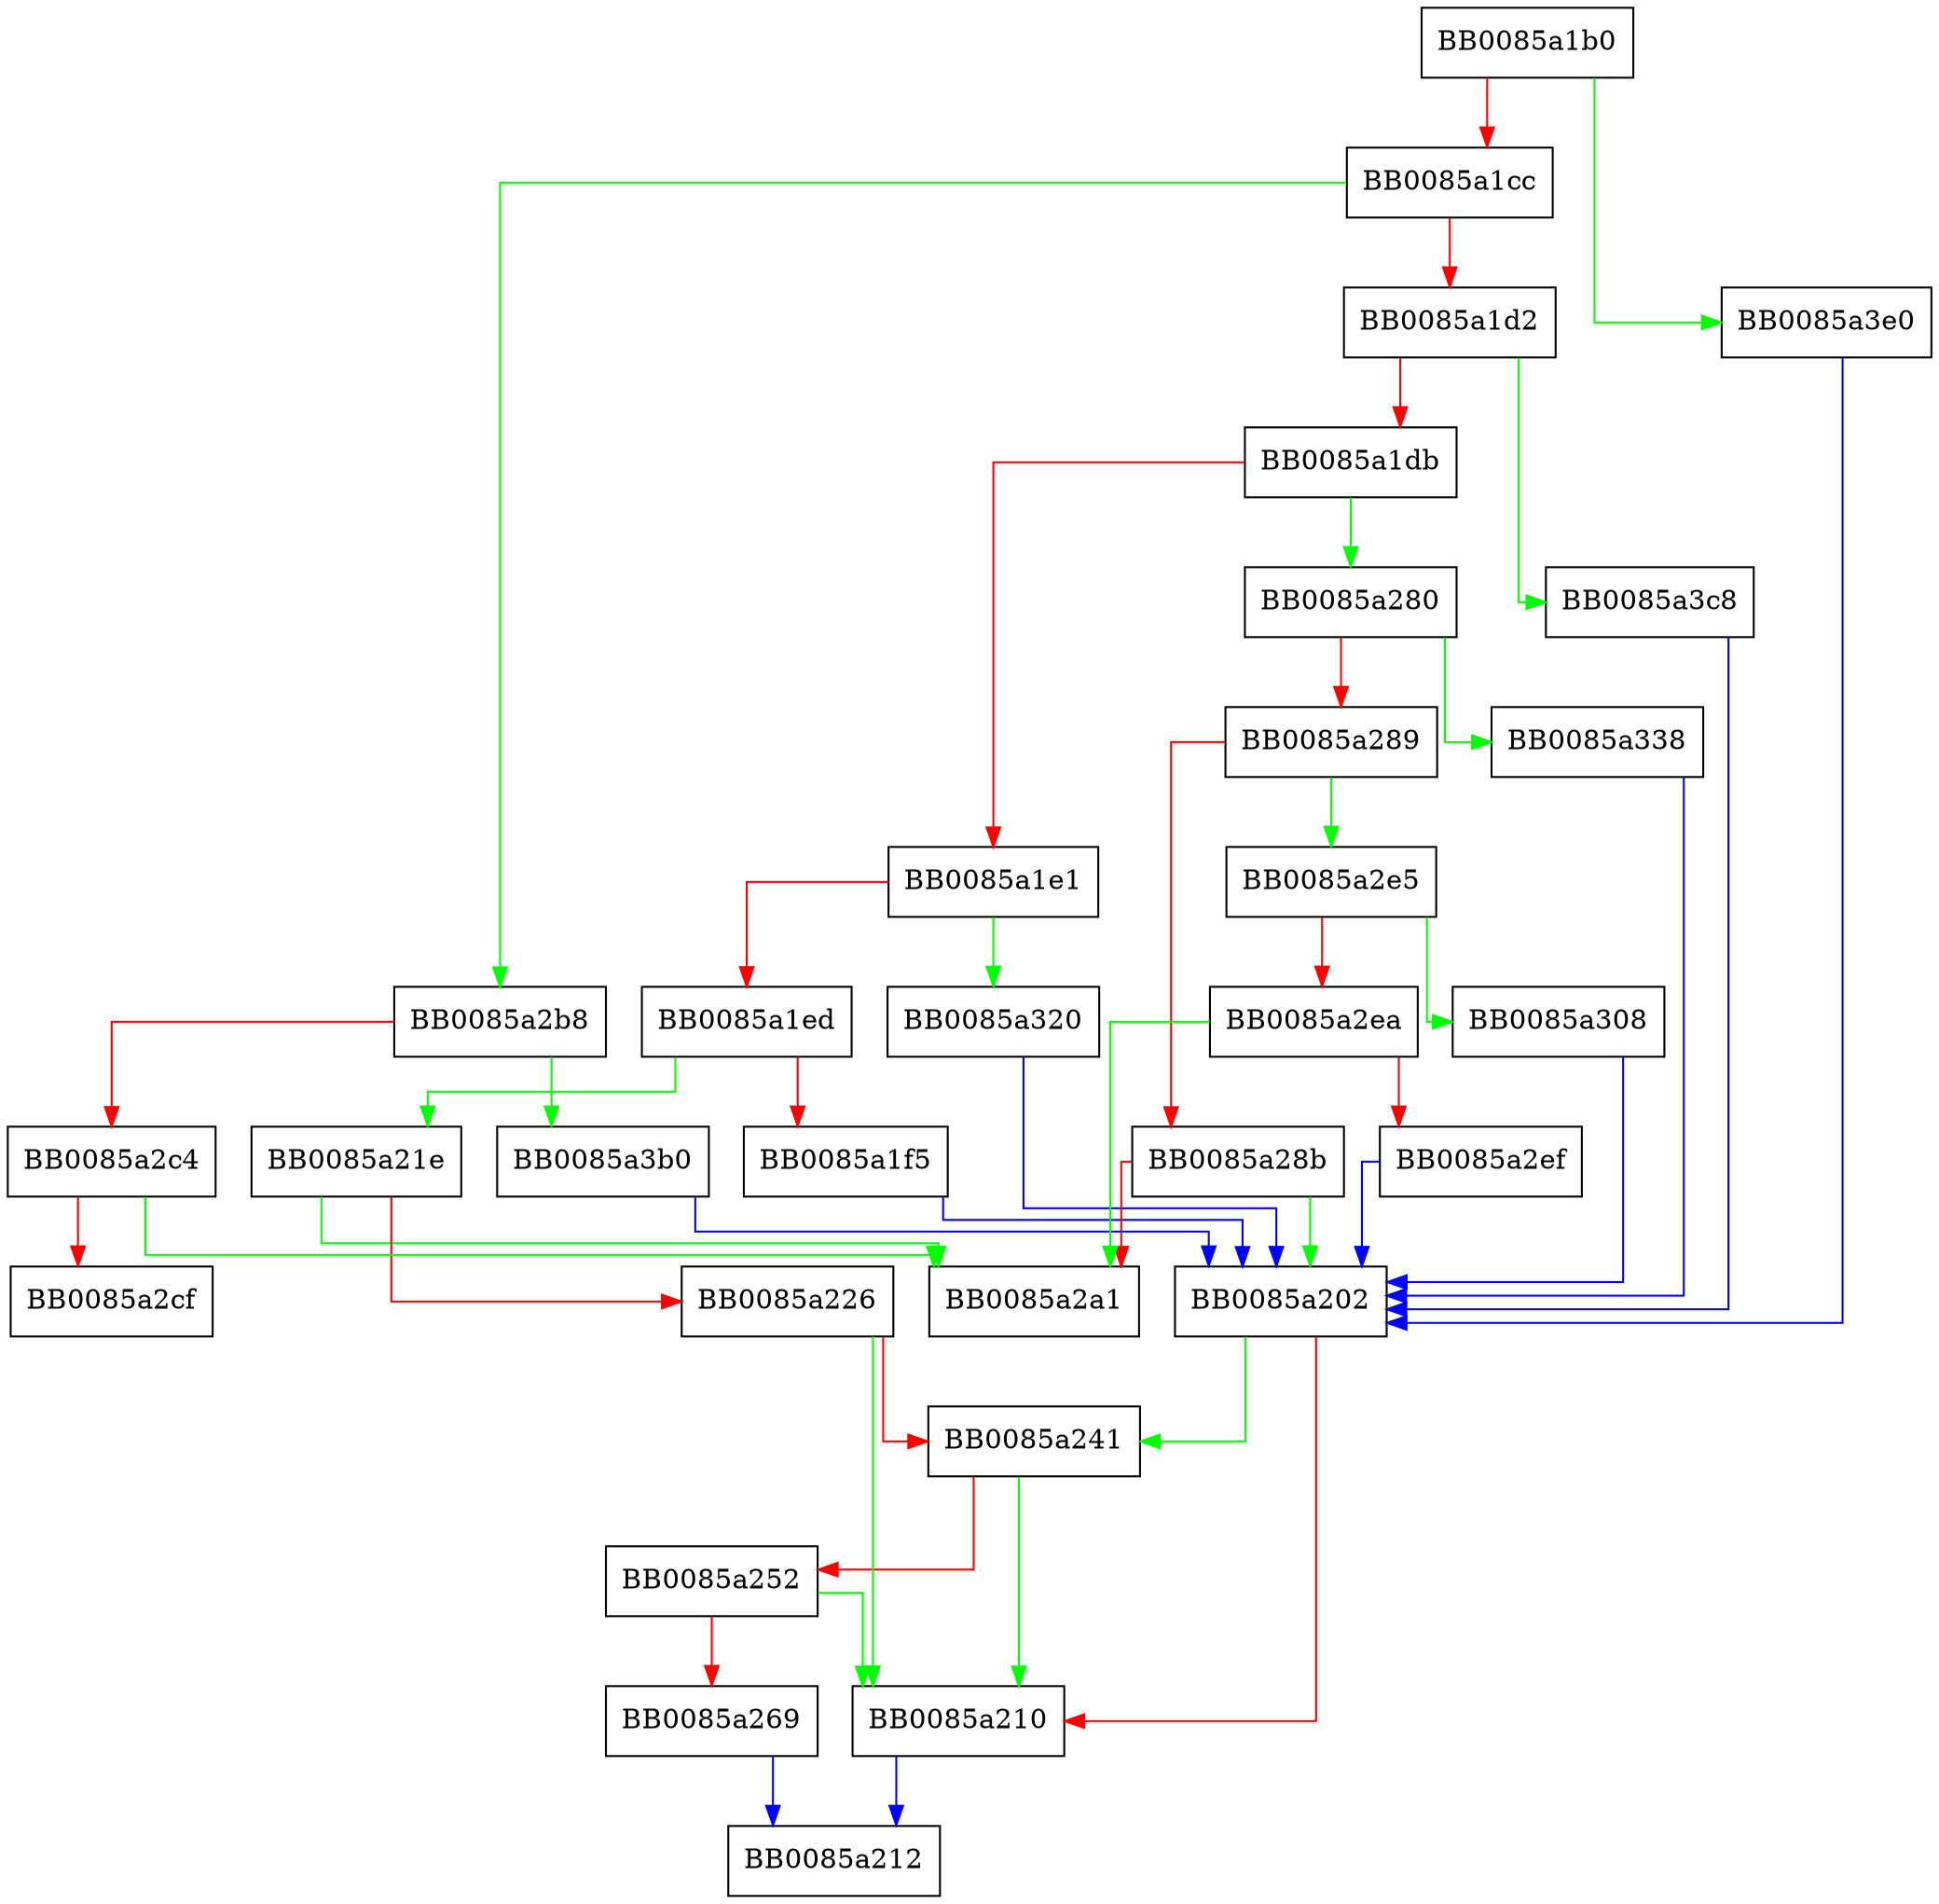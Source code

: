 digraph ossl_DER_w_algorithmIdentifier_MDWithRSAEncryption {
  node [shape="box"];
  graph [splines=ortho];
  BB0085a1b0 -> BB0085a3e0 [color="green"];
  BB0085a1b0 -> BB0085a1cc [color="red"];
  BB0085a1cc -> BB0085a2b8 [color="green"];
  BB0085a1cc -> BB0085a1d2 [color="red"];
  BB0085a1d2 -> BB0085a3c8 [color="green"];
  BB0085a1d2 -> BB0085a1db [color="red"];
  BB0085a1db -> BB0085a280 [color="green"];
  BB0085a1db -> BB0085a1e1 [color="red"];
  BB0085a1e1 -> BB0085a320 [color="green"];
  BB0085a1e1 -> BB0085a1ed [color="red"];
  BB0085a1ed -> BB0085a21e [color="green"];
  BB0085a1ed -> BB0085a1f5 [color="red"];
  BB0085a1f5 -> BB0085a202 [color="blue"];
  BB0085a202 -> BB0085a241 [color="green"];
  BB0085a202 -> BB0085a210 [color="red"];
  BB0085a210 -> BB0085a212 [color="blue"];
  BB0085a21e -> BB0085a2a1 [color="green"];
  BB0085a21e -> BB0085a226 [color="red"];
  BB0085a226 -> BB0085a210 [color="green"];
  BB0085a226 -> BB0085a241 [color="red"];
  BB0085a241 -> BB0085a210 [color="green"];
  BB0085a241 -> BB0085a252 [color="red"];
  BB0085a252 -> BB0085a210 [color="green"];
  BB0085a252 -> BB0085a269 [color="red"];
  BB0085a269 -> BB0085a212 [color="blue"];
  BB0085a280 -> BB0085a338 [color="green"];
  BB0085a280 -> BB0085a289 [color="red"];
  BB0085a289 -> BB0085a2e5 [color="green"];
  BB0085a289 -> BB0085a28b [color="red"];
  BB0085a28b -> BB0085a202 [color="green"];
  BB0085a28b -> BB0085a2a1 [color="red"];
  BB0085a2b8 -> BB0085a3b0 [color="green"];
  BB0085a2b8 -> BB0085a2c4 [color="red"];
  BB0085a2c4 -> BB0085a2a1 [color="green"];
  BB0085a2c4 -> BB0085a2cf [color="red"];
  BB0085a2e5 -> BB0085a308 [color="green"];
  BB0085a2e5 -> BB0085a2ea [color="red"];
  BB0085a2ea -> BB0085a2a1 [color="green"];
  BB0085a2ea -> BB0085a2ef [color="red"];
  BB0085a2ef -> BB0085a202 [color="blue"];
  BB0085a308 -> BB0085a202 [color="blue"];
  BB0085a320 -> BB0085a202 [color="blue"];
  BB0085a338 -> BB0085a202 [color="blue"];
  BB0085a3b0 -> BB0085a202 [color="blue"];
  BB0085a3c8 -> BB0085a202 [color="blue"];
  BB0085a3e0 -> BB0085a202 [color="blue"];
}